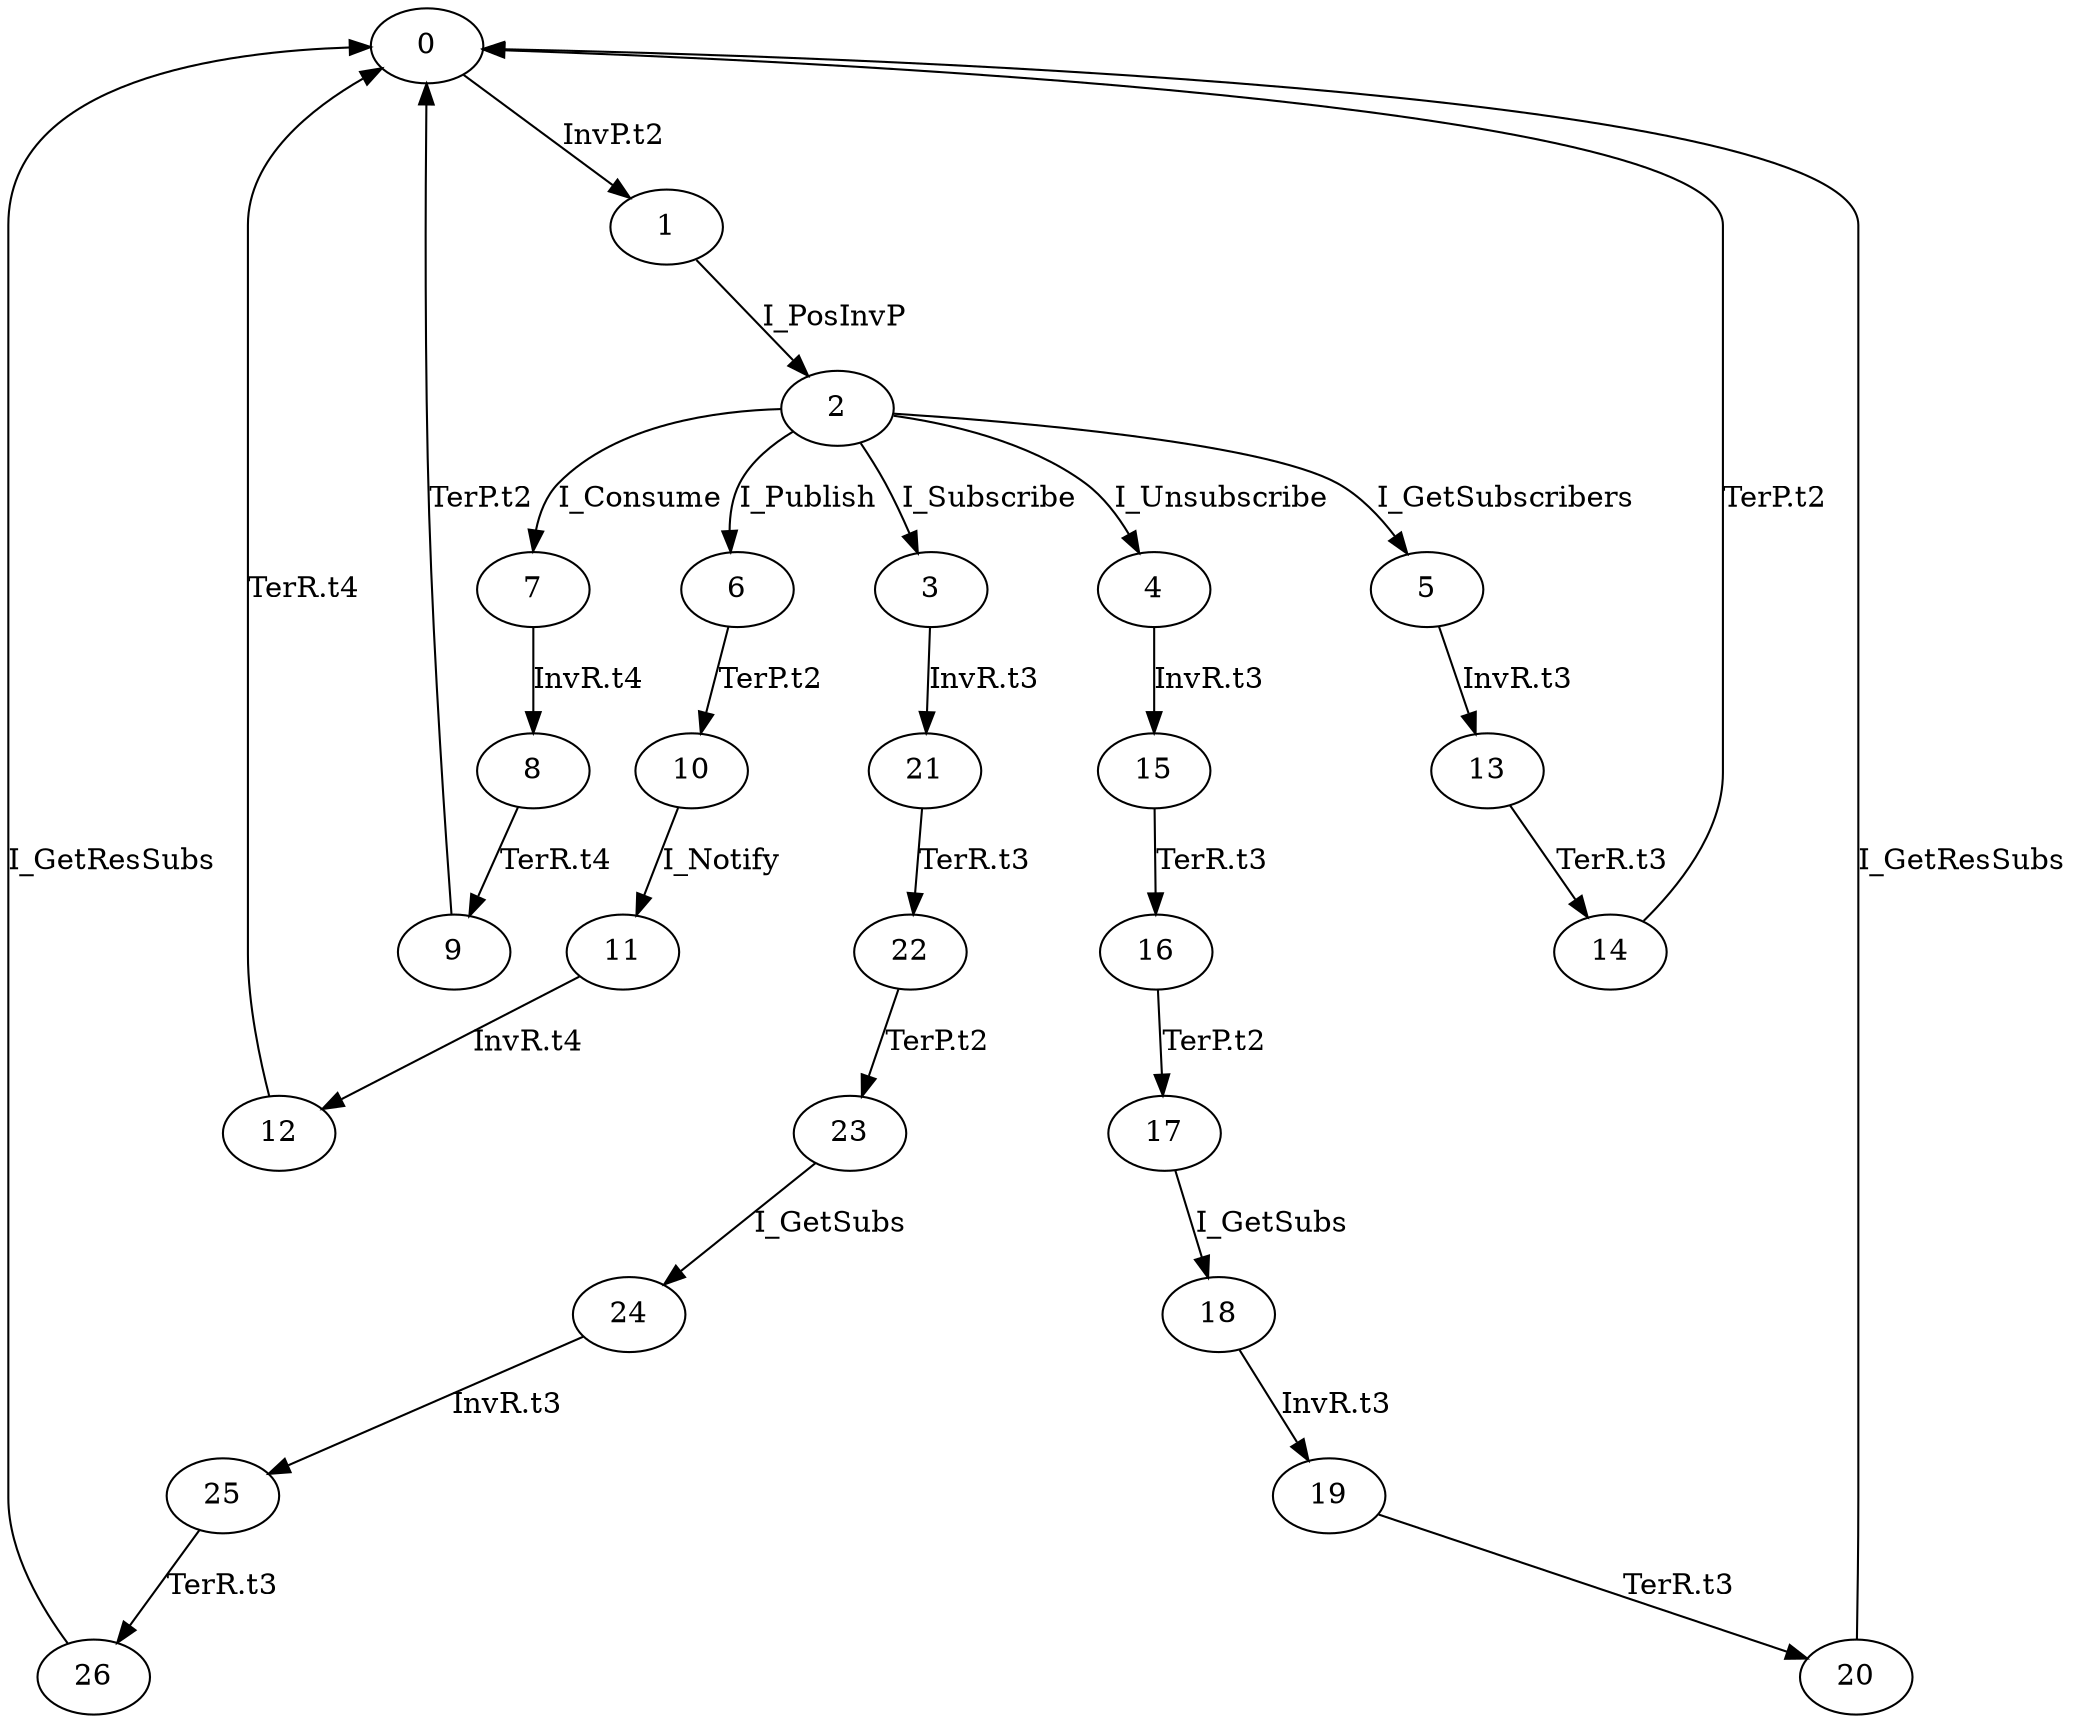 digraph G {
  0 -> 1 [ label="InvP.t2" ];
  1 -> 2 [ label="I_PosInvP" ];
  2 -> 7 [ label="I_Consume" ];
  2 -> 6 [ label="I_Publish" ];
  2 -> 5 [ label="I_GetSubscribers" ];
  2 -> 3 [ label="I_Subscribe" ];
  2 -> 4 [ label="I_Unsubscribe" ];
  3 -> 21 [ label="InvR.t3" ];
  4 -> 15 [ label="InvR.t3" ];
  5 -> 13 [ label="InvR.t3" ];
  6 -> 10 [ label="TerP.t2" ];
  7 -> 8 [ label="InvR.t4" ];
  8 -> 9 [ label="TerR.t4" ];
  9 -> 0 [ label="TerP.t2" ];
  10 -> 11 [ label="I_Notify" ];
  11 -> 12 [ label="InvR.t4" ];
  12 -> 0 [ label="TerR.t4" ];
  13 -> 14 [ label="TerR.t3" ];
  14 -> 0 [ label="TerP.t2" ];
  15 -> 16 [ label="TerR.t3" ];
  16 -> 17 [ label="TerP.t2" ];
  17 -> 18 [ label="I_GetSubs" ];
  18 -> 19 [ label="InvR.t3" ];
  19 -> 20 [ label="TerR.t3" ];
  20 -> 0 [ label="I_GetResSubs" ];
  21 -> 22 [ label="TerR.t3" ];
  22 -> 23 [ label="TerP.t2" ];
  23 -> 24 [ label="I_GetSubs" ];
  24 -> 25 [ label="InvR.t3" ];
  25 -> 26 [ label="TerR.t3" ];
  26 -> 0 [ label="I_GetResSubs" ];
}
